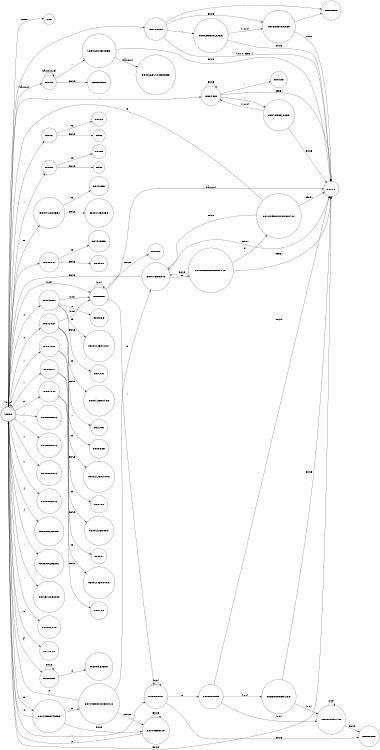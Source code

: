 digraph finite_state_machine {
    rankdir = LR;
    size = "8,5"
    node [shape = doublecircle]; START;
    node [shape = circle];

    // todo check all states

    START -> EOF [label = "<EOF>"];

    // todo su kw (ident_end)
    START -> IDENT [label = "[_a-zA-Z]"];
    IDENT -> IDENT [label = "[_a-zA-Z0-9]"];
    IDENT -> STRUCT_MEMBER [label = "\\."];
    IDENT -> IDENT_END [label = "ELSE"];

    STRUCT_MEMBER -> OP_ACCESS_MEMBER [label = "[_a-zA-Z]"];
    STRUCT_MEMBER -> ERROR [ label = "ELSE" ];

    START -> _LIT_INT_ [ label = "[0-9]"];
    _LIT_INT_ -> _LIT_INT_ [label = "[0-9]"];
    _LIT_INT_ -> _LIT_FLOAT_ [label = "\\."];
    _LIT_INT_ -> ERROR [label = "[_a-zA-Z]" ];
    _LIT_INT_ -> LIT_INT [label = "ELSE" ];

    START -> _LIT_FLOAT_ [label = "\\."];
    _LIT_FLOAT_ -> _LIT_FLOAT_ [label = "[0-9]"];
    _LIT_FLOAT_ -> LIT_FLOAT_E [label = "e"];
    _LIT_FLOAT_ -> LIT_FLOAT [label = "ELSE"];

    LIT_FLOAT_E -> LIT_FLOAT_W_E [label = "[0-9]"];
    LIT_FLOAT_E -> LIT_FLOAT_E_SIGN [label = "[\\+-]"];
    LIT_FLOAT_E -> ERROR [label = "ELSE"];

    LIT_FLOAT_E_SIGN -> LIT_FLOAT_W_E [label = "[0-9]"];
    LIT_FLOAT_E_SIGN -> ERROR [label = "ELSE"];

    LIT_FLOAT_W_E -> LIT_FLOAT_W_E [label = "[0-9]"];
    LIT_FLOAT_W_E -> LIT_FLOAT [label = "ELSE"];

    START -> _LIT_CHAR_ [label = "'"];
    _LIT_CHAR_ -> LIT_CHAR [label = "'"];
    _LIT_CHAR_ -> LIT_CHAR_ESCAPE [label = "\\\\"];
    _LIT_CHAR_ -> ERROR [label = "[\\n\\r\\t<EOF>]"];
    _LIT_CHAR_ -> LIT_CHAR_ADDED [ label = "ELSE"];

    LIT_CHAR_ESCAPE -> LIT_CHAR_ADDED [label = "['\\\\nrt]"];
    LIT_CHAR_ESCAPE -> ERROR [label = "ELSE"];

    LIT_CHAR_ADDED -> LIT_CHAR [label = "'"];
    LIT_CHAR_ADDED -> ERROR [label = "ELSE"];

    START -> _LIT_STR_ [label = "\"" ];
    _LIT_STR_ -> LIT_STR [ label = "\""];
    _LIT_STR_ -> LIT_STR_ESCAPE [label = "\\\\"];
    _LIT_STR_ -> ERROR [label = "<EOF>"];
    _LIT_STR_ -> _LIT_STR_ [label = "ELSE"];

    LIT_STR_ESCAPE -> _LIT_STR_ [label = "[\"\\\\nrt]"];
    LIT_STR_ESCAPE -> ERROR [label = "ELSE"];

    START -> _OP_G_ [label = ">"];
    _OP_G_ -> OP_GE [label = "="];
    _OP_G_ -> OP_G [label = "ELSE"];

    START -> _OP_L_ [label = "<"];
    _OP_L_ -> OP_LE [label = "="];
    _OP_L_ -> OP_L [label = "ELSE"];

    START -> _OP_ASSIGN_EQ_ [label = "="];
    _OP_ASSIGN_EQ_ -> OP_IS_EQ [label = "="];
    _OP_ASSIGN_EQ_ -> OP_ASSIGN_EQ [label = "ELSE"];

    START -> _OP_NOT_ [label = "!"];
    _OP_NOT_ -> OP_IS_NEQ [label = "="];
    _OP_NOT_ -> OP_NOT [label = "ELSE"];

    START -> _OP_SUM_ [label = "\\+"];
    _OP_SUM_ -> OP_INCR [label = "\\+"];
    _OP_SUM_ -> OP_ASSIGN_SUM [label = "="];
    _OP_SUM_ -> _LIT_INT_ [label = "[0-9]"];
    _OP_SUM_ -> OP_SUM [label = "ELSE"];

    START -> _OP_SUB_ [label = "_"];
    _OP_SUB_ -> OP_DECR [label = "-"];
    _OP_SUB_ -> OP_ASSIGN_SUB [label = "="];
    _OP_SUB_ -> _LIT_INT_ [ label = "[0-9]"];
    _OP_SUB_ -> OP_SUB [ label = "ELSE"];

    START -> _OP_MUL_ [label = "\\*"];
    _OP_MUL_ -> OP_ASSIGN_MUL [label = "="];
    _OP_MUL_ -> OP_MUL [label = "ELSE"];

    START -> _OP_DIV_ [label = "\\/"];
    _OP_DIV_ -> OP_ASSIGN_DIV [label = "="];
    _OP_DIV_ -> OP_DIV [label = "ELSE"];

    START -> _OP_MOD_ [label = "%" ];
    _OP_MOD_ -> OP_ASSIGN_MOD [label = "="];
    _OP_MOD_ -> OP_MOD [label = "ELSE"];

    START -> OP_PAREN_O [label = "\\("];
    START -> OP_PAREN_C [label = "\\)"];
    START -> OP_BRACE_O [label = "{"];
    START -> OP_BRACE_C [label = "}"];
    START -> OP_BRACKET_O [label = "\\["];
    START -> OP_BRACKET_C [label = "\\]"];
    START -> OP_SEMICOLOIN [label = ";"];
    START -> OP_COMMA [label = ","];
    START -> OP_ADDR [label = "&"];

    START -> INCLUDE [label = "@"];
    // todo (include_end) or next file lexing?? (start)
    INCLUDE -> INCLUDE_END [label = "\\n"];
    INCLUDE -> INCLUDE [label = "ELSE"];

    START -> START [label = "[\\n\\r\\t]"];

    // COMMENTS
    START -> COMMENT_START [label = "#"];
    COMMENT_START -> START [label = "\\n"];
    COMMENT_START -> COMMENT_SL_PLUS_2 [label = "#" ];
    COMMENT_START -> COMMENT_SL [label = "ELSE"];

    COMMENT_SL -> START [label = "\\n"];
    COMMENT_SL -> COMMENT_SL [label = "ELSE"];

    COMMENT_SL_PLUS_2 -> START [label = "\\n"];
    COMMENT_SL_PLUS_2 -> COMMENT_ML [label = "#"];
    COMMENT_SL_PLUS_2 -> COMMENT_SL [label = "ELSE"];

    COMMENT_ML -> COMMENT_ML_MINUS_1 [label = "#"];
    COMMENT_ML -> ERROR [label = "<EOF>"];
    COMMENT_ML -> START [label = "ELSE"];

    COMMENT_ML_MINUS_1 -> COMMENT_ML_MINUS_2 [label = "#"];
    COMMENT_ML_MINUS_1 -> ERROR [label = "<EOF>"];
    COMMENT_ML_MINUS_1 -> COMMENT_ML [label = "ELSE"];

    COMMENT_ML_MINUS_2 -> START [label = "#"];
    COMMENT_ML_MINUS_2 -> ERROR [label = "<EOF>"];
    COMMENT_ML_MINUS_2 -> COMMENT_ML [label = "ELSE"];

    START -> ERROR [ label = "ELSE" ];
}
